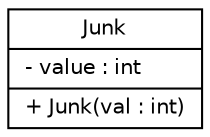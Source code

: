 #!/usr/local/bin/dot
#
# Class diagram 
# Generated by $Id$
#

digraph G {
	edge [fontname="Helvetica",fontsize=10,labelfontname="Helvetica",labelfontsize=10];
	node [fontname="Helvetica",fontsize=10,shape=record];
	// Junk
	c1 [label="{Junk\n|- value : int\l|+ Junk(val : int)\l}", fontname="Helvetica", fontcolor="black", fontsize=10.0];
}

